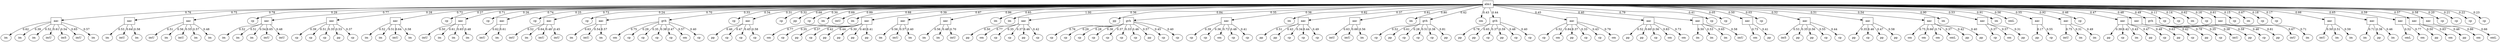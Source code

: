 digraph G {
	22971385  [label="alm1", shape=box];
	2773808  [label="aac", shape=box];
	22971385 -> 2773808 [label="0.76"];
	12285029  [label="im", shape=ellipse];
	2773808 -> 12285029 [label="0.62"];
	14074220  [label="im", shape=ellipse];
	2773808 -> 14074220 [label="0.39"];
	20233936  [label="im", shape=ellipse];
	2773808 -> 20233936 [label="0.52"];
	31149935  [label="imU", shape=ellipse];
	2773808 -> 31149935 [label="0.61"];
	20716290  [label="imS", shape=ellipse];
	2773808 -> 20716290 [label="0.54"];
	17900022  [label="imU", shape=ellipse];
	2773808 -> 17900022 [label="0.65"];
	30199356  [label="im", shape=ellipse];
	2773808 -> 30199356 [label="0.57"];
	16250176  [label="aac", shape=box];
	22971385 -> 16250176 [label="0.75"];
	17192413  [label="im", shape=ellipse];
	16250176 -> 17192413 [label="0.53"];
	15684866  [label="imU", shape=ellipse];
	16250176 -> 15684866 [label="0.64"];
	11935697  [label="im", shape=ellipse];
	16250176 -> 11935697 [label="0.58"];
	14867177  [label="aac", shape=box];
	22971385 -> 14867177 [label="0.78"];
	26348010  [label="imU", shape=ellipse];
	14867177 -> 26348010 [label="0.51"];
	13170424  [label="im", shape=ellipse];
	14867177 -> 13170424 [label="0.56"];
	30289364  [label="imU", shape=ellipse];
	14867177 -> 30289364 [label="0.55"];
	19058102  [label="im", shape=ellipse];
	14867177 -> 19058102 [label="0.57"];
	32477527  [label="im", shape=ellipse];
	14867177 -> 32477527 [label="0.48"];
	19859865  [label="cp", shape=ellipse];
	22971385 -> 19859865 [label="0.29"];
	18820833  [label="aac", shape=box];
	22971385 -> 18820833 [label="0.77"];
	4116479  [label="im", shape=ellipse];
	18820833 -> 4116479 [label="0.52"];
	29987161  [label="im", shape=ellipse];
	18820833 -> 29987161 [label="0.51"];
	6662015  [label="im", shape=ellipse];
	18820833 -> 6662015 [label="0.54"];
	30911772  [label="imU", shape=ellipse];
	18820833 -> 30911772 [label="0.65"];
	10883428  [label="imU", shape=ellipse];
	18820833 -> 10883428 [label="0.48"];
	12568800  [label="aac", shape=box];
	22971385 -> 12568800 [label="0.28"];
	18680399  [label="cp", shape=ellipse];
	12568800 -> 18680399 [label="0.39"];
	26204548  [label="cp", shape=ellipse];
	12568800 -> 26204548 [label="0.51"];
	17934197  [label="cp", shape=ellipse];
	12568800 -> 17934197 [label="0.35"];
	597230  [label="pp", shape=ellipse];
	12568800 -> 597230 [label="0.53"];
	4875224  [label="cp", shape=ellipse];
	12568800 -> 4875224 [label="0.37"];
	31522607  [label="aac", shape=box];
	22971385 -> 31522607 [label="0.72"];
	9532399  [label="im", shape=ellipse];
	31522607 -> 9532399 [label="0.52"];
	22171962  [label="im", shape=ellipse];
	31522607 -> 22171962 [label="0.51"];
	22201561  [label="imU", shape=ellipse];
	31522607 -> 22201561 [label="0.64"];
	16359413  [label="im", shape=ellipse];
	31522607 -> 16359413 [label="0.58"];
	7652266  [label="cp", shape=ellipse];
	22971385 -> 7652266 [label="0.27"];
	31063377  [label="aac", shape=box];
	22971385 -> 31063377 [label="0.71"];
	8785225  [label="imU", shape=ellipse];
	31063377 -> 8785225 [label="0.50"];
	13783459  [label="im", shape=ellipse];
	31063377 -> 13783459 [label="0.61"];
	32358515  [label="im", shape=ellipse];
	31063377 -> 32358515 [label="0.65"];
	32887686  [label="im", shape=ellipse];
	31063377 -> 32887686 [label="0.48"];
	1187613  [label="cp", shape=ellipse];
	22971385 -> 1187613 [label="0.26"];
	28893273  [label="aac", shape=box];
	22971385 -> 28893273 [label="0.74"];
	9502784  [label="imU", shape=ellipse];
	28893273 -> 9502784 [label="0.62"];
	27756227  [label="im", shape=ellipse];
	28893273 -> 27756227 [label="0.61"];
	25200832  [label="cp", shape=ellipse];
	22971385 -> 25200832 [label="0.25"];
	26354209  [label="aac", shape=box];
	22971385 -> 26354209 [label="0.73"];
	16695559  [label="imU", shape=ellipse];
	26354209 -> 16695559 [label="0.52"];
	20111677  [label="im", shape=ellipse];
	26354209 -> 20111677 [label="0.64"];
	23163273  [label="imU", shape=ellipse];
	26354209 -> 23163273 [label="0.48"];
	6616781  [label="imU", shape=ellipse];
	26354209 -> 6616781 [label="0.45"];
	8856448  [label="cp", shape=ellipse];
	22971385 -> 8856448 [label="0.24"];
	2864404  [label="aac", shape=box];
	22971385 -> 2864404 [label="0.70"];
	24993066  [label="im", shape=ellipse];
	2864404 -> 24993066 [label="0.63"];
	24093812  [label="imU", shape=ellipse];
	2864404 -> 24093812 [label="0.54"];
	9814147  [label="im", shape=ellipse];
	2864404 -> 9814147 [label="0.57"];
	26335425  [label="gvh", shape=box];
	22971385 -> 26335425 [label="0.33"];
	2989062  [label="om", shape=ellipse];
	26335425 -> 2989062 [label="0.75"];
	6183504  [label="cp", shape=ellipse];
	26335425 -> 6183504 [label="0.29"];
	8087689  [label="cp", shape=ellipse];
	26335425 -> 8087689 [label="0.35"];
	798709  [label="cp", shape=ellipse];
	26335425 -> 798709 [label="0.38"];
	2145913  [label="cp", shape=ellipse];
	26335425 -> 2145913 [label="0.47"];
	28910606  [label="om", shape=ellipse];
	26335425 -> 28910606 [label="0.57"];
	32392776  [label="cp", shape=ellipse];
	26335425 -> 32392776 [label="0.40"];
	4729123  [label="cp", shape=ellipse];
	22971385 -> 4729123 [label="0.34"];
	25488452  [label="aac", shape=box];
	22971385 -> 25488452 [label="0.31"];
	28541929  [label="pp", shape=ellipse];
	25488452 -> 28541929 [label="0.46"];
	10053659  [label="cp", shape=ellipse];
	25488452 -> 10053659 [label="0.47"];
	25292276  [label="cp", shape=ellipse];
	25488452 -> 25292276 [label="0.45"];
	19739141  [label="cp", shape=ellipse];
	25488452 -> 19739141 [label="0.58"];
	3086625  [label="cp", shape=ellipse];
	22971385 -> 3086625 [label="0.32"];
	1760304  [label="pp", shape=ellipse];
	22971385 -> 1760304 [label="0.68"];
	23984203  [label="cp", shape=ellipse];
	22971385 -> 23984203 [label="0.30"];
	13120210  [label="im", shape=ellipse];
	22971385 -> 13120210 [label="0.69"];
	25199001  [label="imU", shape=ellipse];
	22971385 -> 25199001 [label="0.89"];
	29132923  [label="im", shape=ellipse];
	22971385 -> 29132923 [label="0.88"];
	23503403  [label="aac", shape=box];
	22971385 -> 23503403 [label="0.39"];
	18926678  [label="om", shape=ellipse];
	23503403 -> 18926678 [label="0.77"];
	4667711  [label="cp", shape=ellipse];
	23503403 -> 4667711 [label="0.35"];
	33520158  [label="pp", shape=ellipse];
	23503403 -> 33520158 [label="0.37"];
	27940859  [label="cp", shape=ellipse];
	23503403 -> 27940859 [label="0.42"];
	7749469  [label="pp", shape=ellipse];
	23503403 -> 7749469 [label="0.44"];
	20590970  [label="pp", shape=ellipse];
	23503403 -> 20590970 [label="0.30"];
	25589390  [label="pp", shape=ellipse];
	23503403 -> 25589390 [label="0.40"];
	13736904  [label="pp", shape=ellipse];
	23503403 -> 13736904 [label="0.41"];
	21662929  [label="aac", shape=box];
	22971385 -> 21662929 [label="0.87"];
	23268025  [label="im", shape=ellipse];
	21662929 -> 23268025 [label="0.56"];
	22355808  [label="imU", shape=ellipse];
	21662929 -> 22355808 [label="0.57"];
	25094328  [label="im", shape=ellipse];
	21662929 -> 25094328 [label="0.40"];
	14726901  [label="aac", shape=box];
	22971385 -> 14726901 [label="0.86"];
	17548445  [label="im", shape=ellipse];
	14726901 -> 17548445 [label="0.56"];
	26828160  [label="im", shape=ellipse];
	14726901 -> 26828160 [label="0.48"];
	29997514  [label="imU", shape=ellipse];
	14726901 -> 29997514 [label="0.70"];
	12888787  [label="im", shape=ellipse];
	22971385 -> 12888787 [label="0.85"];
	27994366  [label="im", shape=ellipse];
	22971385 -> 27994366 [label="1.00"];
	1070904  [label="aac", shape=box];
	22971385 -> 1070904 [label="0.36"];
	13523740  [label="pp", shape=ellipse];
	1070904 -> 13523740 [label="0.50"];
	29346106  [label="om", shape=ellipse];
	1070904 -> 29346106 [label="0.77"];
	3414368  [label="cp", shape=ellipse];
	1070904 -> 3414368 [label="0.35"];
	7219514  [label="cp", shape=ellipse];
	1070904 -> 7219514 [label="0.37"];
	5546792  [label="pp", shape=ellipse];
	1070904 -> 5546792 [label="0.46"];
	10736847  [label="cp", shape=ellipse];
	1070904 -> 10736847 [label="0.42"];
	32023030  [label="pp", shape=ellipse];
	22971385 -> 32023030 [label="0.84"];
	31544005  [label="gvh", shape=box];
	22971385 -> 31544005 [label="0.35"];
	78236  [label="cp", shape=ellipse];
	31544005 -> 78236 [label="0.76"];
	6301159  [label="cp", shape=ellipse];
	31544005 -> 6301159 [label="0.29"];
	5799060  [label="cp", shape=ellipse];
	31544005 -> 5799060 [label="0.28"];
	22743805  [label="cp", shape=ellipse];
	31544005 -> 22743805 [label="0.36"];
	3045408  [label="cp", shape=ellipse];
	31544005 -> 3045408 [label="0.37"];
	13665843  [label="cp", shape=ellipse];
	31544005 -> 13665843 [label="0.33"];
	1741620  [label="cp", shape=ellipse];
	31544005 -> 1741620 [label="0.46"];
	11945013  [label="pp", shape=ellipse];
	31544005 -> 11945013 [label="0.57"];
	3668766  [label="cp", shape=ellipse];
	31544005 -> 3668766 [label="0.45"];
	21471211  [label="cp", shape=ellipse];
	31544005 -> 21471211 [label="0.40"];
	22297736  [label="aac", shape=box];
	22971385 -> 22297736 [label="0.38"];
	22155964  [label="cp", shape=ellipse];
	22297736 -> 22155964 [label="0.39"];
	21762307  [label="cp", shape=ellipse];
	22297736 -> 21762307 [label="0.36"];
	15799300  [label="om", shape=ellipse];
	22297736 -> 15799300 [label="0.72"];
	22618484  [label="cp", shape=ellipse];
	22297736 -> 22618484 [label="0.48"];
	10703525  [label="cp", shape=ellipse];
	22297736 -> 10703525 [label="0.41"];
	8846886  [label="im", shape=ellipse];
	22971385 -> 8846886 [label="0.82"];
	9938272  [label="aac", shape=box];
	22971385 -> 9938272 [label="0.37"];
	32134769  [label="pp", shape=ellipse];
	9938272 -> 32134769 [label="0.51"];
	30495813  [label="pp", shape=ellipse];
	9938272 -> 30495813 [label="0.43"];
	32745991  [label="cp", shape=ellipse];
	9938272 -> 32745991 [label="0.34"];
	2081531  [label="cp", shape=ellipse];
	9938272 -> 2081531 [label="0.44"];
	20573914  [label="cp", shape=ellipse];
	9938272 -> 20573914 [label="0.49"];
	7359402  [label="aac", shape=box];
	22971385 -> 7359402 [label="0.81"];
	7841785  [label="imU", shape=ellipse];
	7359402 -> 7841785 [label="0.63"];
	28637909  [label="imU", shape=ellipse];
	7359402 -> 28637909 [label="0.66"];
	12577309  [label="im", shape=ellipse];
	7359402 -> 12577309 [label="0.56"];
	27475272  [label="im", shape=ellipse];
	22971385 -> 27475272 [label="0.80"];
	813251  [label="gvh", shape=box];
	22971385 -> 813251 [label="0.42"];
	11665455  [label="cp", shape=ellipse];
	813251 -> 11665455 [label="0.52"];
	2771331  [label="pp", shape=ellipse];
	813251 -> 2771331 [label="0.61"];
	4219289  [label="cp", shape=ellipse];
	813251 -> 4219289 [label="0.28"];
	13086732  [label="cp", shape=ellipse];
	813251 -> 13086732 [label="0.51"];
	32961174  [label="cp", shape=ellipse];
	813251 -> 32961174 [label="0.38"];
	28349544  [label="pp", shape=ellipse];
	813251 -> 28349544 [label="0.81"];
	31414927  [label="om", shape=ellipse];
	22971385 -> 31414927 [label="0.43"];
	11707096  [label="gvh", shape=box];
	22971385 -> 11707096 [label="0.44"];
	31538514  [label="pp", shape=ellipse];
	11707096 -> 31538514 [label="0.78"];
	8452719  [label="pp", shape=ellipse];
	11707096 -> 8452719 [label="0.65"];
	28954187  [label="cp", shape=ellipse];
	11707096 -> 28954187 [label="0.37"];
	26657200  [label="pp", shape=ellipse];
	11707096 -> 26657200 [label="0.59"];
	8789796  [label="cp", shape=ellipse];
	11707096 -> 8789796 [label="0.48"];
	23505432  [label="cp", shape=ellipse];
	11707096 -> 23505432 [label="0.40"];
	19475750  [label="aac", shape=box];
	22971385 -> 19475750 [label="0.45"];
	5450181  [label="cp", shape=ellipse];
	19475750 -> 5450181 [label="0.52"];
	31156635  [label="om", shape=ellipse];
	19475750 -> 31156635 [label="0.84"];
	32663045  [label="pp", shape=ellipse];
	19475750 -> 32663045 [label="0.37"];
	17296353  [label="cp", shape=ellipse];
	19475750 -> 17296353 [label="0.33"];
	17764792  [label="cp", shape=ellipse];
	19475750 -> 17764792 [label="0.43"];
	5525185  [label="om", shape=ellipse];
	19475750 -> 5525185 [label="0.79"];
	16675983  [label="aac", shape=box];
	22971385 -> 16675983 [label="0.40"];
	26644003  [label="pp", shape=ellipse];
	16675983 -> 26644003 [label="0.52"];
	21866740  [label="pp", shape=ellipse];
	16675983 -> 21866740 [label="0.60"];
	26174005  [label="cp", shape=ellipse];
	16675983 -> 26174005 [label="0.56"];
	7905810  [label="om", shape=ellipse];
	16675983 -> 7905810 [label="0.83"];
	30957433  [label="om", shape=ellipse];
	16675983 -> 30957433 [label="0.73"];
	6561434  [label="aac", shape=box];
	22971385 -> 6561434 [label="0.79"];
	18163514  [label="im", shape=ellipse];
	6561434 -> 18163514 [label="0.50"];
	29524641  [label="im", shape=ellipse];
	6561434 -> 29524641 [label="0.53"];
	17707667  [label="im", shape=ellipse];
	6561434 -> 17707667 [label="0.65"];
	18506989  [label="imU", shape=ellipse];
	6561434 -> 18506989 [label="0.58"];
	30936685  [label="cp", shape=ellipse];
	22971385 -> 30936685 [label="0.41"];
	26956691  [label="cp", shape=ellipse];
	22971385 -> 26956691 [label="0.05"];
	9166034  [label="aac", shape=box];
	22971385 -> 9166034 [label="0.50"];
	5143025  [label="om", shape=ellipse];
	9166034 -> 5143025 [label="0.73"];
	2614099  [label="pp", shape=ellipse];
	9166034 -> 2614099 [label="0.41"];
	12423818  [label="cp", shape=ellipse];
	22971385 -> 12423818 [label="0.03"];
	31442247  [label="aac", shape=box];
	22971385 -> 31442247 [label="0.52"];
	1111763  [label="imS", shape=ellipse];
	31442247 -> 1111763 [label="0.53"];
	29147324  [label="pp", shape=ellipse];
	31442247 -> 29147324 [label="0.35"];
	17933220  [label="pp", shape=ellipse];
	31442247 -> 17933220 [label="0.56"];
	17725708  [label="cp", shape=ellipse];
	31442247 -> 17725708 [label="0.55"];
	19736127  [label="cp", shape=ellipse];
	31442247 -> 19736127 [label="0.44"];
	19533676  [label="aac", shape=box];
	22971385 -> 19533676 [label="0.51"];
	5938662  [label="pp", shape=ellipse];
	19533676 -> 5938662 [label="0.35"];
	20228056  [label="cp", shape=ellipse];
	19533676 -> 20228056 [label="0.46"];
	33001201  [label="pp", shape=ellipse];
	19533676 -> 33001201 [label="0.47"];
	29992592  [label="pp", shape=ellipse];
	19533676 -> 29992592 [label="0.58"];
	30832493  [label="aac", shape=box];
	22971385 -> 30832493 [label="0.54"];
	20631685  [label="om", shape=ellipse];
	30832493 -> 20631685 [label="0.75"];
	5230193  [label="om", shape=ellipse];
	30832493 -> 5230193 [label="0.66"];
	24807938  [label="om", shape=ellipse];
	30832493 -> 24807938 [label="0.74"];
	33208902  [label="omL", shape=ellipse];
	30832493 -> 33208902 [label="0.37"];
	31161848  [label="pp", shape=ellipse];
	30832493 -> 31161848 [label="0.42"];
	19610963  [label="pp", shape=ellipse];
	30832493 -> 19610963 [label="0.40"];
	29839159  [label="im", shape=ellipse];
	22971385 -> 29839159 [label="0.90"];
	2208288  [label="aac", shape=box];
	22971385 -> 2208288 [label="0.53"];
	3502256  [label="cp", shape=ellipse];
	2208288 -> 3502256 [label="0.37"];
	7958910  [label="om", shape=ellipse];
	2208288 -> 7958910 [label="0.57"];
	17444196  [label="pp", shape=ellipse];
	2208288 -> 17444196 [label="0.31"];
	19543842  [label="im", shape=ellipse];
	22971385 -> 19543842 [label="0.91"];
	9031454  [label="omL", shape=ellipse];
	22971385 -> 9031454 [label="0.56"];
	24962279  [label="aac", shape=box];
	22971385 -> 24962279 [label="0.55"];
	9971081  [label="pp", shape=ellipse];
	24962279 -> 9971081 [label="0.17"];
	13141056  [label="cp", shape=ellipse];
	24962279 -> 13141056 [label="0.55"];
	6460284  [label="aac", shape=box];
	22971385 -> 6460284 [label="0.92"];
	29418586  [label="imU", shape=ellipse];
	6460284 -> 29418586 [label="0.75"];
	13626440  [label="im", shape=ellipse];
	6460284 -> 13626440 [label="0.31"];
	10580099  [label="im", shape=ellipse];
	6460284 -> 10580099 [label="0.49"];
	14800362  [label="cp", shape=ellipse];
	22971385 -> 14800362 [label="0.46"];
	10690075  [label="aac", shape=box];
	22971385 -> 10690075 [label="0.47"];
	17671659  [label="pp", shape=ellipse];
	10690075 -> 17671659 [label="0.39"];
	17308974  [label="cp", shape=ellipse];
	10690075 -> 17308974 [label="0.42"];
	28571689  [label="im", shape=ellipse];
	10690075 -> 28571689 [label="0.43"];
	6915075  [label="pp", shape=ellipse];
	10690075 -> 6915075 [label="0.47"];
	22676229  [label="cp", shape=ellipse];
	10690075 -> 22676229 [label="0.48"];
	8146001  [label="aac", shape=box];
	22971385 -> 8146001 [label="0.48"];
	7756310  [label="pp", shape=ellipse];
	8146001 -> 7756310 [label="0.63"];
	1346515  [label="cp", shape=ellipse];
	8146001 -> 1346515 [label="0.42"];
	15206466  [label="gvh", shape=box];
	22971385 -> 15206466 [label="0.49"];
	24531886  [label="pp", shape=ellipse];
	15206466 -> 24531886 [label="0.78"];
	24109300  [label="cp", shape=ellipse];
	15206466 -> 24109300 [label="0.35"];
	1691809  [label="imU", shape=ellipse];
	15206466 -> 1691809 [label="0.38"];
	13642577  [label="pp", shape=ellipse];
	15206466 -> 13642577 [label="0.59"];
	13366030  [label="cp", shape=ellipse];
	15206466 -> 13366030 [label="0.46"];
	29509536  [label="pp", shape=ellipse];
	15206466 -> 29509536 [label="0.81"];
	32269974  [label="cp", shape=ellipse];
	22971385 -> 32269974 [label="0.11"];
	21173056  [label="cp", shape=ellipse];
	22971385 -> 21173056 [label="0.14"];
	10805987  [label="im", shape=ellipse];
	22971385 -> 10805987 [label="0.62"];
	19642336  [label="cp", shape=ellipse];
	22971385 -> 19642336 [label="0.16"];
	20248218  [label="aac", shape=box];
	22971385 -> 20248218 [label="0.61"];
	2758093  [label="imU", shape=ellipse];
	20248218 -> 2758093 [label="0.67"];
	16607409  [label="im", shape=ellipse];
	20248218 -> 16607409 [label="0.71"];
	14962806  [label="cp", shape=ellipse];
	22971385 -> 14962806 [label="0.15"];
	22976342  [label="im", shape=ellipse];
	22971385 -> 22976342 [label="0.67"];
	18983808  [label="cp", shape=ellipse];
	22971385 -> 18983808 [label="0.18"];
	25326212  [label="cp", shape=ellipse];
	22971385 -> 25326212 [label="0.17"];
	19690856  [label="aac", shape=box];
	22971385 -> 19690856 [label="0.66"];
	30411188  [label="imU", shape=ellipse];
	19690856 -> 30411188 [label="0.50"];
	19731881  [label="im", shape=ellipse];
	19690856 -> 19731881 [label="0.51"];
	15277917  [label="im", shape=ellipse];
	19690856 -> 15277917 [label="0.59"];
	17447716  [label="aac", shape=box];
	22971385 -> 17447716 [label="0.65"];
	11587215  [label="im", shape=ellipse];
	17447716 -> 11587215 [label="0.71"];
	29959477  [label="pp", shape=ellipse];
	17447716 -> 29959477 [label="0.38"];
	11124894  [label="im", shape=ellipse];
	17447716 -> 11124894 [label="0.46"];
	10807107  [label="aac", shape=box];
	22971385 -> 10807107 [label="0.59"];
	4909906  [label="omL", shape=ellipse];
	10807107 -> 4909906 [label="0.52"];
	10446619  [label="om", shape=ellipse];
	10807107 -> 10446619 [label="0.77"];
	19543955  [label="aac", shape=box];
	22971385 -> 19543955 [label="0.57"];
	10933534  [label="pp", shape=ellipse];
	19543955 -> 10933534 [label="0.50"];
	15842168  [label="om", shape=ellipse];
	19543955 -> 15842168 [label="0.83"];
	4916061  [label="pp", shape=ellipse];
	19543955 -> 4916061 [label="0.46"];
	13238549  [label="aac", shape=box];
	22971385 -> 13238549 [label="0.58"];
	860069  [label="om", shape=ellipse];
	13238549 -> 860069 [label="0.86"];
	26780757  [label="omL", shape=ellipse];
	13238549 -> 26780757 [label="0.66"];
	5041714  [label="cp", shape=ellipse];
	22971385 -> 5041714 [label="0.20"];
	11155366  [label="cp", shape=ellipse];
	22971385 -> 11155366 [label="0.21"];
	19627754  [label="cp", shape=ellipse];
	22971385 -> 19627754 [label="0.22"];
	10040639  [label="cp", shape=ellipse];
	22971385 -> 10040639 [label="0.23"];
}

